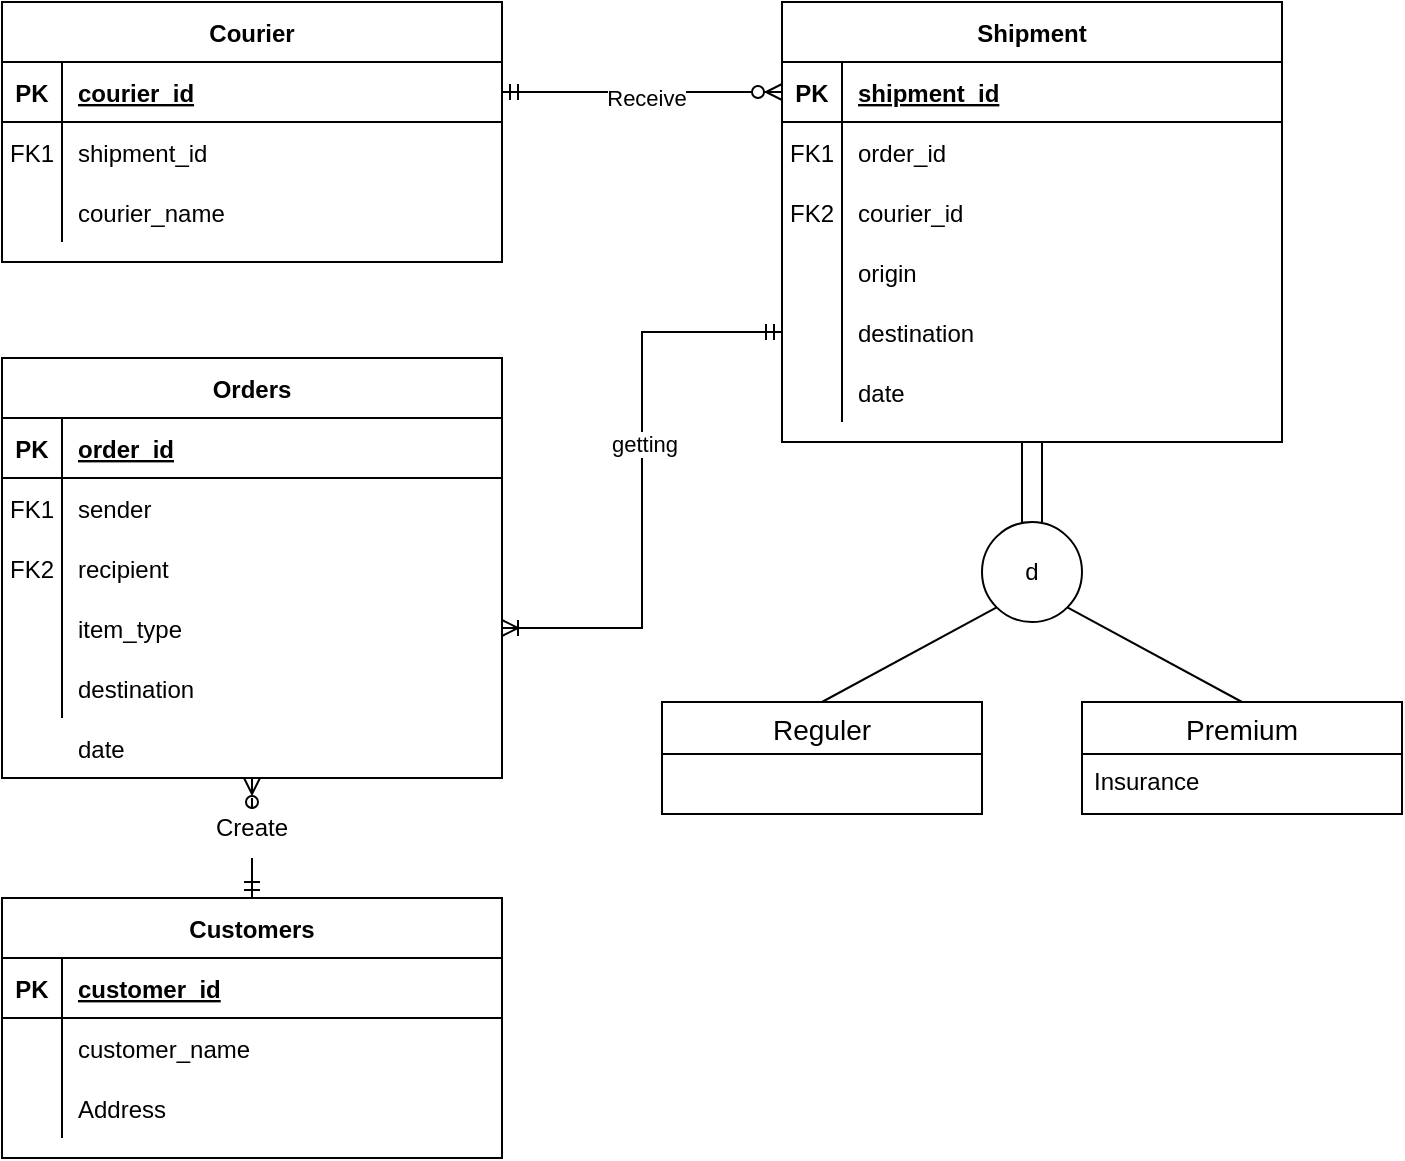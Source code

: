 <mxfile version="15.8.6" type="device" pages="2"><diagram id="R2lEEEUBdFMjLlhIrx00" name="ERD"><mxGraphModel dx="868" dy="482" grid="1" gridSize="10" guides="1" tooltips="1" connect="1" arrows="1" fold="1" page="1" pageScale="1" pageWidth="850" pageHeight="1100" math="0" shadow="0" extFonts="Permanent Marker^https://fonts.googleapis.com/css?family=Permanent+Marker"><root><mxCell id="0"/><mxCell id="1" parent="0"/><mxCell id="C-vyLk0tnHw3VtMMgP7b-2" value="Orders" style="shape=table;startSize=30;container=1;collapsible=1;childLayout=tableLayout;fixedRows=1;rowLines=0;fontStyle=1;align=center;resizeLast=1;" parent="1" vertex="1"><mxGeometry x="60" y="418" width="250" height="210" as="geometry"/></mxCell><mxCell id="C-vyLk0tnHw3VtMMgP7b-3" value="" style="shape=partialRectangle;collapsible=0;dropTarget=0;pointerEvents=0;fillColor=none;points=[[0,0.5],[1,0.5]];portConstraint=eastwest;top=0;left=0;right=0;bottom=1;" parent="C-vyLk0tnHw3VtMMgP7b-2" vertex="1"><mxGeometry y="30" width="250" height="30" as="geometry"/></mxCell><mxCell id="C-vyLk0tnHw3VtMMgP7b-4" value="PK" style="shape=partialRectangle;overflow=hidden;connectable=0;fillColor=none;top=0;left=0;bottom=0;right=0;fontStyle=1;" parent="C-vyLk0tnHw3VtMMgP7b-3" vertex="1"><mxGeometry width="30" height="30" as="geometry"><mxRectangle width="30" height="30" as="alternateBounds"/></mxGeometry></mxCell><mxCell id="C-vyLk0tnHw3VtMMgP7b-5" value="order_id" style="shape=partialRectangle;overflow=hidden;connectable=0;fillColor=none;top=0;left=0;bottom=0;right=0;align=left;spacingLeft=6;fontStyle=5;" parent="C-vyLk0tnHw3VtMMgP7b-3" vertex="1"><mxGeometry x="30" width="220" height="30" as="geometry"><mxRectangle width="220" height="30" as="alternateBounds"/></mxGeometry></mxCell><mxCell id="C-vyLk0tnHw3VtMMgP7b-6" value="" style="shape=partialRectangle;collapsible=0;dropTarget=0;pointerEvents=0;fillColor=none;points=[[0,0.5],[1,0.5]];portConstraint=eastwest;top=0;left=0;right=0;bottom=0;" parent="C-vyLk0tnHw3VtMMgP7b-2" vertex="1"><mxGeometry y="60" width="250" height="30" as="geometry"/></mxCell><mxCell id="C-vyLk0tnHw3VtMMgP7b-7" value="FK1" style="shape=partialRectangle;overflow=hidden;connectable=0;fillColor=none;top=0;left=0;bottom=0;right=0;" parent="C-vyLk0tnHw3VtMMgP7b-6" vertex="1"><mxGeometry width="30" height="30" as="geometry"><mxRectangle width="30" height="30" as="alternateBounds"/></mxGeometry></mxCell><mxCell id="C-vyLk0tnHw3VtMMgP7b-8" value="sender" style="shape=partialRectangle;overflow=hidden;connectable=0;fillColor=none;top=0;left=0;bottom=0;right=0;align=left;spacingLeft=6;" parent="C-vyLk0tnHw3VtMMgP7b-6" vertex="1"><mxGeometry x="30" width="220" height="30" as="geometry"><mxRectangle width="220" height="30" as="alternateBounds"/></mxGeometry></mxCell><mxCell id="8fF_srTrMdyULCD90t0r-6" value="" style="shape=partialRectangle;collapsible=0;dropTarget=0;pointerEvents=0;fillColor=none;top=0;left=0;bottom=0;right=0;points=[[0,0.5],[1,0.5]];portConstraint=eastwest;" parent="C-vyLk0tnHw3VtMMgP7b-2" vertex="1"><mxGeometry y="90" width="250" height="30" as="geometry"/></mxCell><mxCell id="8fF_srTrMdyULCD90t0r-7" value="FK2" style="shape=partialRectangle;connectable=0;fillColor=none;top=0;left=0;bottom=0;right=0;fontStyle=0;overflow=hidden;" parent="8fF_srTrMdyULCD90t0r-6" vertex="1"><mxGeometry width="30" height="30" as="geometry"><mxRectangle width="30" height="30" as="alternateBounds"/></mxGeometry></mxCell><mxCell id="8fF_srTrMdyULCD90t0r-8" value="recipient" style="shape=partialRectangle;connectable=0;fillColor=none;top=0;left=0;bottom=0;right=0;align=left;spacingLeft=6;fontStyle=0;overflow=hidden;" parent="8fF_srTrMdyULCD90t0r-6" vertex="1"><mxGeometry x="30" width="220" height="30" as="geometry"><mxRectangle width="220" height="30" as="alternateBounds"/></mxGeometry></mxCell><mxCell id="Jbs3caWbMeSFzhspMpIc-8" value="" style="shape=partialRectangle;collapsible=0;dropTarget=0;pointerEvents=0;fillColor=none;top=0;left=0;bottom=0;right=0;points=[[0,0.5],[1,0.5]];portConstraint=eastwest;" parent="C-vyLk0tnHw3VtMMgP7b-2" vertex="1"><mxGeometry y="120" width="250" height="30" as="geometry"/></mxCell><mxCell id="Jbs3caWbMeSFzhspMpIc-9" value="" style="shape=partialRectangle;connectable=0;fillColor=none;top=0;left=0;bottom=0;right=0;editable=1;overflow=hidden;" parent="Jbs3caWbMeSFzhspMpIc-8" vertex="1"><mxGeometry width="30" height="30" as="geometry"><mxRectangle width="30" height="30" as="alternateBounds"/></mxGeometry></mxCell><mxCell id="Jbs3caWbMeSFzhspMpIc-10" value="item_type" style="shape=partialRectangle;connectable=0;fillColor=none;top=0;left=0;bottom=0;right=0;align=left;spacingLeft=6;overflow=hidden;" parent="Jbs3caWbMeSFzhspMpIc-8" vertex="1"><mxGeometry x="30" width="220" height="30" as="geometry"><mxRectangle width="220" height="30" as="alternateBounds"/></mxGeometry></mxCell><mxCell id="Jbs3caWbMeSFzhspMpIc-11" value="" style="shape=partialRectangle;collapsible=0;dropTarget=0;pointerEvents=0;fillColor=none;top=0;left=0;bottom=0;right=0;points=[[0,0.5],[1,0.5]];portConstraint=eastwest;" parent="C-vyLk0tnHw3VtMMgP7b-2" vertex="1"><mxGeometry y="150" width="250" height="30" as="geometry"/></mxCell><mxCell id="Jbs3caWbMeSFzhspMpIc-12" value="" style="shape=partialRectangle;connectable=0;fillColor=none;top=0;left=0;bottom=0;right=0;editable=1;overflow=hidden;" parent="Jbs3caWbMeSFzhspMpIc-11" vertex="1"><mxGeometry width="30" height="30" as="geometry"><mxRectangle width="30" height="30" as="alternateBounds"/></mxGeometry></mxCell><mxCell id="Jbs3caWbMeSFzhspMpIc-13" value="destination" style="shape=partialRectangle;connectable=0;fillColor=none;top=0;left=0;bottom=0;right=0;align=left;spacingLeft=6;overflow=hidden;" parent="Jbs3caWbMeSFzhspMpIc-11" vertex="1"><mxGeometry x="30" width="220" height="30" as="geometry"><mxRectangle width="220" height="30" as="alternateBounds"/></mxGeometry></mxCell><mxCell id="C-vyLk0tnHw3VtMMgP7b-13" value="Courier" style="shape=table;startSize=30;container=1;collapsible=1;childLayout=tableLayout;fixedRows=1;rowLines=0;fontStyle=1;align=center;resizeLast=1;" parent="1" vertex="1"><mxGeometry x="60" y="240" width="250" height="130" as="geometry"/></mxCell><mxCell id="C-vyLk0tnHw3VtMMgP7b-14" value="" style="shape=partialRectangle;collapsible=0;dropTarget=0;pointerEvents=0;fillColor=none;points=[[0,0.5],[1,0.5]];portConstraint=eastwest;top=0;left=0;right=0;bottom=1;" parent="C-vyLk0tnHw3VtMMgP7b-13" vertex="1"><mxGeometry y="30" width="250" height="30" as="geometry"/></mxCell><mxCell id="C-vyLk0tnHw3VtMMgP7b-15" value="PK" style="shape=partialRectangle;overflow=hidden;connectable=0;fillColor=none;top=0;left=0;bottom=0;right=0;fontStyle=1;" parent="C-vyLk0tnHw3VtMMgP7b-14" vertex="1"><mxGeometry width="30" height="30" as="geometry"><mxRectangle width="30" height="30" as="alternateBounds"/></mxGeometry></mxCell><mxCell id="C-vyLk0tnHw3VtMMgP7b-16" value="courier_id" style="shape=partialRectangle;overflow=hidden;connectable=0;fillColor=none;top=0;left=0;bottom=0;right=0;align=left;spacingLeft=6;fontStyle=5;" parent="C-vyLk0tnHw3VtMMgP7b-14" vertex="1"><mxGeometry x="30" width="220" height="30" as="geometry"><mxRectangle width="220" height="30" as="alternateBounds"/></mxGeometry></mxCell><mxCell id="C-vyLk0tnHw3VtMMgP7b-17" value="" style="shape=partialRectangle;collapsible=0;dropTarget=0;pointerEvents=0;fillColor=none;points=[[0,0.5],[1,0.5]];portConstraint=eastwest;top=0;left=0;right=0;bottom=0;" parent="C-vyLk0tnHw3VtMMgP7b-13" vertex="1"><mxGeometry y="60" width="250" height="30" as="geometry"/></mxCell><mxCell id="C-vyLk0tnHw3VtMMgP7b-18" value="FK1" style="shape=partialRectangle;overflow=hidden;connectable=0;fillColor=none;top=0;left=0;bottom=0;right=0;" parent="C-vyLk0tnHw3VtMMgP7b-17" vertex="1"><mxGeometry width="30" height="30" as="geometry"><mxRectangle width="30" height="30" as="alternateBounds"/></mxGeometry></mxCell><mxCell id="C-vyLk0tnHw3VtMMgP7b-19" value="shipment_id" style="shape=partialRectangle;overflow=hidden;connectable=0;fillColor=none;top=0;left=0;bottom=0;right=0;align=left;spacingLeft=6;" parent="C-vyLk0tnHw3VtMMgP7b-17" vertex="1"><mxGeometry x="30" width="220" height="30" as="geometry"><mxRectangle width="220" height="30" as="alternateBounds"/></mxGeometry></mxCell><mxCell id="Jbs3caWbMeSFzhspMpIc-14" value="" style="shape=partialRectangle;collapsible=0;dropTarget=0;pointerEvents=0;fillColor=none;top=0;left=0;bottom=0;right=0;points=[[0,0.5],[1,0.5]];portConstraint=eastwest;" parent="C-vyLk0tnHw3VtMMgP7b-13" vertex="1"><mxGeometry y="90" width="250" height="30" as="geometry"/></mxCell><mxCell id="Jbs3caWbMeSFzhspMpIc-15" value="" style="shape=partialRectangle;connectable=0;fillColor=none;top=0;left=0;bottom=0;right=0;editable=1;overflow=hidden;" parent="Jbs3caWbMeSFzhspMpIc-14" vertex="1"><mxGeometry width="30" height="30" as="geometry"><mxRectangle width="30" height="30" as="alternateBounds"/></mxGeometry></mxCell><mxCell id="Jbs3caWbMeSFzhspMpIc-16" value="courier_name" style="shape=partialRectangle;connectable=0;fillColor=none;top=0;left=0;bottom=0;right=0;align=left;spacingLeft=6;overflow=hidden;" parent="Jbs3caWbMeSFzhspMpIc-14" vertex="1"><mxGeometry x="30" width="220" height="30" as="geometry"><mxRectangle width="220" height="30" as="alternateBounds"/></mxGeometry></mxCell><mxCell id="W_cTdYuEQHFKqtjMRpfC-1" style="edgeStyle=orthogonalEdgeStyle;rounded=0;orthogonalLoop=1;jettySize=auto;html=1;exitX=0.5;exitY=0;exitDx=0;exitDy=0;entryX=0.5;entryY=1;entryDx=0;entryDy=0;endArrow=ERzeroToMany;endFill=0;startArrow=none;startFill=0;" parent="1" source="8fF_srTrMdyULCD90t0r-1" target="C-vyLk0tnHw3VtMMgP7b-2" edge="1"><mxGeometry relative="1" as="geometry"/></mxCell><mxCell id="C-vyLk0tnHw3VtMMgP7b-23" value="Customers" style="shape=table;startSize=30;container=1;collapsible=1;childLayout=tableLayout;fixedRows=1;rowLines=0;fontStyle=1;align=center;resizeLast=1;" parent="1" vertex="1"><mxGeometry x="60" y="688" width="250" height="130" as="geometry"/></mxCell><mxCell id="C-vyLk0tnHw3VtMMgP7b-24" value="" style="shape=partialRectangle;collapsible=0;dropTarget=0;pointerEvents=0;fillColor=none;points=[[0,0.5],[1,0.5]];portConstraint=eastwest;top=0;left=0;right=0;bottom=1;" parent="C-vyLk0tnHw3VtMMgP7b-23" vertex="1"><mxGeometry y="30" width="250" height="30" as="geometry"/></mxCell><mxCell id="C-vyLk0tnHw3VtMMgP7b-25" value="PK" style="shape=partialRectangle;overflow=hidden;connectable=0;fillColor=none;top=0;left=0;bottom=0;right=0;fontStyle=1;" parent="C-vyLk0tnHw3VtMMgP7b-24" vertex="1"><mxGeometry width="30" height="30" as="geometry"><mxRectangle width="30" height="30" as="alternateBounds"/></mxGeometry></mxCell><mxCell id="C-vyLk0tnHw3VtMMgP7b-26" value="customer_id" style="shape=partialRectangle;overflow=hidden;connectable=0;fillColor=none;top=0;left=0;bottom=0;right=0;align=left;spacingLeft=6;fontStyle=5;" parent="C-vyLk0tnHw3VtMMgP7b-24" vertex="1"><mxGeometry x="30" width="220" height="30" as="geometry"><mxRectangle width="220" height="30" as="alternateBounds"/></mxGeometry></mxCell><mxCell id="C-vyLk0tnHw3VtMMgP7b-27" value="" style="shape=partialRectangle;collapsible=0;dropTarget=0;pointerEvents=0;fillColor=none;points=[[0,0.5],[1,0.5]];portConstraint=eastwest;top=0;left=0;right=0;bottom=0;" parent="C-vyLk0tnHw3VtMMgP7b-23" vertex="1"><mxGeometry y="60" width="250" height="30" as="geometry"/></mxCell><mxCell id="C-vyLk0tnHw3VtMMgP7b-28" value="" style="shape=partialRectangle;overflow=hidden;connectable=0;fillColor=none;top=0;left=0;bottom=0;right=0;" parent="C-vyLk0tnHw3VtMMgP7b-27" vertex="1"><mxGeometry width="30" height="30" as="geometry"><mxRectangle width="30" height="30" as="alternateBounds"/></mxGeometry></mxCell><mxCell id="C-vyLk0tnHw3VtMMgP7b-29" value="customer_name" style="shape=partialRectangle;overflow=hidden;connectable=0;fillColor=none;top=0;left=0;bottom=0;right=0;align=left;spacingLeft=6;" parent="C-vyLk0tnHw3VtMMgP7b-27" vertex="1"><mxGeometry x="30" width="220" height="30" as="geometry"><mxRectangle width="220" height="30" as="alternateBounds"/></mxGeometry></mxCell><mxCell id="Jbs3caWbMeSFzhspMpIc-2" value="" style="shape=partialRectangle;collapsible=0;dropTarget=0;pointerEvents=0;fillColor=none;top=0;left=0;bottom=0;right=0;points=[[0,0.5],[1,0.5]];portConstraint=eastwest;" parent="C-vyLk0tnHw3VtMMgP7b-23" vertex="1"><mxGeometry y="90" width="250" height="30" as="geometry"/></mxCell><mxCell id="Jbs3caWbMeSFzhspMpIc-3" value="" style="shape=partialRectangle;connectable=0;fillColor=none;top=0;left=0;bottom=0;right=0;editable=1;overflow=hidden;" parent="Jbs3caWbMeSFzhspMpIc-2" vertex="1"><mxGeometry width="30" height="30" as="geometry"><mxRectangle width="30" height="30" as="alternateBounds"/></mxGeometry></mxCell><mxCell id="Jbs3caWbMeSFzhspMpIc-4" value="Address" style="shape=partialRectangle;connectable=0;fillColor=none;top=0;left=0;bottom=0;right=0;align=left;spacingLeft=6;overflow=hidden;" parent="Jbs3caWbMeSFzhspMpIc-2" vertex="1"><mxGeometry x="30" width="220" height="30" as="geometry"><mxRectangle width="220" height="30" as="alternateBounds"/></mxGeometry></mxCell><mxCell id="BJiH0BenLRP0wlUnweio-15" value="Shipment" style="shape=table;startSize=30;container=1;collapsible=1;childLayout=tableLayout;fixedRows=1;rowLines=0;fontStyle=1;align=center;resizeLast=1;" parent="1" vertex="1"><mxGeometry x="450" y="240" width="250" height="220" as="geometry"/></mxCell><mxCell id="BJiH0BenLRP0wlUnweio-16" value="" style="shape=partialRectangle;collapsible=0;dropTarget=0;pointerEvents=0;fillColor=none;points=[[0,0.5],[1,0.5]];portConstraint=eastwest;top=0;left=0;right=0;bottom=1;" parent="BJiH0BenLRP0wlUnweio-15" vertex="1"><mxGeometry y="30" width="250" height="30" as="geometry"/></mxCell><mxCell id="BJiH0BenLRP0wlUnweio-17" value="PK" style="shape=partialRectangle;overflow=hidden;connectable=0;fillColor=none;top=0;left=0;bottom=0;right=0;fontStyle=1;" parent="BJiH0BenLRP0wlUnweio-16" vertex="1"><mxGeometry width="30" height="30" as="geometry"><mxRectangle width="30" height="30" as="alternateBounds"/></mxGeometry></mxCell><mxCell id="BJiH0BenLRP0wlUnweio-18" value="shipment_id" style="shape=partialRectangle;overflow=hidden;connectable=0;fillColor=none;top=0;left=0;bottom=0;right=0;align=left;spacingLeft=6;fontStyle=5;" parent="BJiH0BenLRP0wlUnweio-16" vertex="1"><mxGeometry x="30" width="220" height="30" as="geometry"><mxRectangle width="220" height="30" as="alternateBounds"/></mxGeometry></mxCell><mxCell id="BJiH0BenLRP0wlUnweio-19" value="" style="shape=partialRectangle;collapsible=0;dropTarget=0;pointerEvents=0;fillColor=none;points=[[0,0.5],[1,0.5]];portConstraint=eastwest;top=0;left=0;right=0;bottom=0;" parent="BJiH0BenLRP0wlUnweio-15" vertex="1"><mxGeometry y="60" width="250" height="30" as="geometry"/></mxCell><mxCell id="BJiH0BenLRP0wlUnweio-20" value="FK1" style="shape=partialRectangle;overflow=hidden;connectable=0;fillColor=none;top=0;left=0;bottom=0;right=0;" parent="BJiH0BenLRP0wlUnweio-19" vertex="1"><mxGeometry width="30" height="30" as="geometry"><mxRectangle width="30" height="30" as="alternateBounds"/></mxGeometry></mxCell><mxCell id="BJiH0BenLRP0wlUnweio-21" value="order_id" style="shape=partialRectangle;overflow=hidden;connectable=0;fillColor=none;top=0;left=0;bottom=0;right=0;align=left;spacingLeft=6;" parent="BJiH0BenLRP0wlUnweio-19" vertex="1"><mxGeometry x="30" width="220" height="30" as="geometry"><mxRectangle width="220" height="30" as="alternateBounds"/></mxGeometry></mxCell><mxCell id="Jbs3caWbMeSFzhspMpIc-17" value="" style="shape=partialRectangle;collapsible=0;dropTarget=0;pointerEvents=0;fillColor=none;top=0;left=0;bottom=0;right=0;points=[[0,0.5],[1,0.5]];portConstraint=eastwest;" parent="BJiH0BenLRP0wlUnweio-15" vertex="1"><mxGeometry y="90" width="250" height="30" as="geometry"/></mxCell><mxCell id="Jbs3caWbMeSFzhspMpIc-18" value="FK2" style="shape=partialRectangle;connectable=0;fillColor=none;top=0;left=0;bottom=0;right=0;editable=1;overflow=hidden;" parent="Jbs3caWbMeSFzhspMpIc-17" vertex="1"><mxGeometry width="30" height="30" as="geometry"><mxRectangle width="30" height="30" as="alternateBounds"/></mxGeometry></mxCell><mxCell id="Jbs3caWbMeSFzhspMpIc-19" value="courier_id" style="shape=partialRectangle;connectable=0;fillColor=none;top=0;left=0;bottom=0;right=0;align=left;spacingLeft=6;overflow=hidden;" parent="Jbs3caWbMeSFzhspMpIc-17" vertex="1"><mxGeometry x="30" width="220" height="30" as="geometry"><mxRectangle width="220" height="30" as="alternateBounds"/></mxGeometry></mxCell><mxCell id="Jbs3caWbMeSFzhspMpIc-20" value="" style="shape=partialRectangle;collapsible=0;dropTarget=0;pointerEvents=0;fillColor=none;top=0;left=0;bottom=0;right=0;points=[[0,0.5],[1,0.5]];portConstraint=eastwest;" parent="BJiH0BenLRP0wlUnweio-15" vertex="1"><mxGeometry y="120" width="250" height="30" as="geometry"/></mxCell><mxCell id="Jbs3caWbMeSFzhspMpIc-21" value="" style="shape=partialRectangle;connectable=0;fillColor=none;top=0;left=0;bottom=0;right=0;editable=1;overflow=hidden;" parent="Jbs3caWbMeSFzhspMpIc-20" vertex="1"><mxGeometry width="30" height="30" as="geometry"><mxRectangle width="30" height="30" as="alternateBounds"/></mxGeometry></mxCell><mxCell id="Jbs3caWbMeSFzhspMpIc-22" value="origin" style="shape=partialRectangle;connectable=0;fillColor=none;top=0;left=0;bottom=0;right=0;align=left;spacingLeft=6;overflow=hidden;" parent="Jbs3caWbMeSFzhspMpIc-20" vertex="1"><mxGeometry x="30" width="220" height="30" as="geometry"><mxRectangle width="220" height="30" as="alternateBounds"/></mxGeometry></mxCell><mxCell id="Jbs3caWbMeSFzhspMpIc-23" value="" style="shape=partialRectangle;collapsible=0;dropTarget=0;pointerEvents=0;fillColor=none;top=0;left=0;bottom=0;right=0;points=[[0,0.5],[1,0.5]];portConstraint=eastwest;" parent="BJiH0BenLRP0wlUnweio-15" vertex="1"><mxGeometry y="150" width="250" height="30" as="geometry"/></mxCell><mxCell id="Jbs3caWbMeSFzhspMpIc-24" value="" style="shape=partialRectangle;connectable=0;fillColor=none;top=0;left=0;bottom=0;right=0;editable=1;overflow=hidden;" parent="Jbs3caWbMeSFzhspMpIc-23" vertex="1"><mxGeometry width="30" height="30" as="geometry"><mxRectangle width="30" height="30" as="alternateBounds"/></mxGeometry></mxCell><mxCell id="Jbs3caWbMeSFzhspMpIc-25" value="destination" style="shape=partialRectangle;connectable=0;fillColor=none;top=0;left=0;bottom=0;right=0;align=left;spacingLeft=6;overflow=hidden;" parent="Jbs3caWbMeSFzhspMpIc-23" vertex="1"><mxGeometry x="30" width="220" height="30" as="geometry"><mxRectangle width="220" height="30" as="alternateBounds"/></mxGeometry></mxCell><mxCell id="Jbs3caWbMeSFzhspMpIc-26" value="" style="shape=partialRectangle;collapsible=0;dropTarget=0;pointerEvents=0;fillColor=none;top=0;left=0;bottom=0;right=0;points=[[0,0.5],[1,0.5]];portConstraint=eastwest;" parent="BJiH0BenLRP0wlUnweio-15" vertex="1"><mxGeometry y="180" width="250" height="30" as="geometry"/></mxCell><mxCell id="Jbs3caWbMeSFzhspMpIc-27" value="" style="shape=partialRectangle;connectable=0;fillColor=none;top=0;left=0;bottom=0;right=0;editable=1;overflow=hidden;" parent="Jbs3caWbMeSFzhspMpIc-26" vertex="1"><mxGeometry width="30" height="30" as="geometry"><mxRectangle width="30" height="30" as="alternateBounds"/></mxGeometry></mxCell><mxCell id="Jbs3caWbMeSFzhspMpIc-28" value="date" style="shape=partialRectangle;connectable=0;fillColor=none;top=0;left=0;bottom=0;right=0;align=left;spacingLeft=6;overflow=hidden;" parent="Jbs3caWbMeSFzhspMpIc-26" vertex="1"><mxGeometry x="30" width="220" height="30" as="geometry"><mxRectangle width="220" height="30" as="alternateBounds"/></mxGeometry></mxCell><mxCell id="Jbs3caWbMeSFzhspMpIc-29" value="d" style="ellipse;whiteSpace=wrap;html=1;aspect=fixed;" parent="1" vertex="1"><mxGeometry x="550" y="500" width="50" height="50" as="geometry"/></mxCell><mxCell id="Jbs3caWbMeSFzhspMpIc-44" value="Reguler" style="swimlane;fontStyle=0;childLayout=stackLayout;horizontal=1;startSize=26;horizontalStack=0;resizeParent=1;resizeParentMax=0;resizeLast=0;collapsible=1;marginBottom=0;align=center;fontSize=14;" parent="1" vertex="1"><mxGeometry x="390" y="590" width="160" height="56" as="geometry"/></mxCell><mxCell id="Jbs3caWbMeSFzhspMpIc-48" value="Premium" style="swimlane;fontStyle=0;childLayout=stackLayout;horizontal=1;startSize=26;horizontalStack=0;resizeParent=1;resizeParentMax=0;resizeLast=0;collapsible=1;marginBottom=0;align=center;fontSize=14;" parent="1" vertex="1"><mxGeometry x="600" y="590" width="160" height="56" as="geometry"/></mxCell><mxCell id="Jbs3caWbMeSFzhspMpIc-53" value="Insurance" style="text;strokeColor=none;fillColor=none;spacingLeft=4;spacingRight=4;overflow=hidden;rotatable=0;points=[[0,0.5],[1,0.5]];portConstraint=eastwest;fontSize=12;" parent="Jbs3caWbMeSFzhspMpIc-48" vertex="1"><mxGeometry y="26" width="160" height="30" as="geometry"/></mxCell><mxCell id="Jbs3caWbMeSFzhspMpIc-56" value="" style="endArrow=none;html=1;rounded=0;entryX=0.5;entryY=1;entryDx=0;entryDy=0;exitX=0.5;exitY=0;exitDx=0;exitDy=0;" parent="1" edge="1"><mxGeometry width="50" height="50" relative="1" as="geometry"><mxPoint x="570" y="500" as="sourcePoint"/><mxPoint x="570" y="460" as="targetPoint"/></mxGeometry></mxCell><mxCell id="Jbs3caWbMeSFzhspMpIc-57" value="" style="endArrow=none;html=1;rounded=0;" parent="1" edge="1"><mxGeometry width="50" height="50" relative="1" as="geometry"><mxPoint x="580" y="500" as="sourcePoint"/><mxPoint x="580" y="460" as="targetPoint"/></mxGeometry></mxCell><mxCell id="Jbs3caWbMeSFzhspMpIc-58" value="" style="endArrow=none;html=1;rounded=0;entryX=0.5;entryY=0;entryDx=0;entryDy=0;exitX=0;exitY=1;exitDx=0;exitDy=0;" parent="1" source="Jbs3caWbMeSFzhspMpIc-29" target="Jbs3caWbMeSFzhspMpIc-44" edge="1"><mxGeometry relative="1" as="geometry"><mxPoint x="470" y="420" as="sourcePoint"/><mxPoint x="630" y="420" as="targetPoint"/></mxGeometry></mxCell><mxCell id="Jbs3caWbMeSFzhspMpIc-60" value="" style="endArrow=none;html=1;rounded=0;entryX=0.5;entryY=0;entryDx=0;entryDy=0;exitX=1;exitY=1;exitDx=0;exitDy=0;" parent="1" source="Jbs3caWbMeSFzhspMpIc-29" target="Jbs3caWbMeSFzhspMpIc-48" edge="1"><mxGeometry relative="1" as="geometry"><mxPoint x="567.322" y="552.678" as="sourcePoint"/><mxPoint x="480" y="600" as="targetPoint"/></mxGeometry></mxCell><mxCell id="Jbs3caWbMeSFzhspMpIc-74" value="" style="edgeStyle=entityRelationEdgeStyle;fontSize=12;html=1;endArrow=ERzeroToMany;startArrow=ERmandOne;rounded=0;exitX=1;exitY=0.5;exitDx=0;exitDy=0;entryX=0;entryY=0.5;entryDx=0;entryDy=0;" parent="1" source="C-vyLk0tnHw3VtMMgP7b-14" target="BJiH0BenLRP0wlUnweio-16" edge="1"><mxGeometry width="100" height="100" relative="1" as="geometry"><mxPoint x="580" y="735" as="sourcePoint"/><mxPoint x="260" y="735" as="targetPoint"/></mxGeometry></mxCell><mxCell id="Jbs3caWbMeSFzhspMpIc-75" value="Receive" style="edgeLabel;html=1;align=center;verticalAlign=middle;resizable=0;points=[];" parent="Jbs3caWbMeSFzhspMpIc-74" vertex="1" connectable="0"><mxGeometry x="0.028" y="-3" relative="1" as="geometry"><mxPoint as="offset"/></mxGeometry></mxCell><mxCell id="8fF_srTrMdyULCD90t0r-1" value="Create" style="text;html=1;strokeColor=none;fillColor=none;align=center;verticalAlign=middle;whiteSpace=wrap;rounded=0;" parent="1" vertex="1"><mxGeometry x="155" y="638" width="60" height="30" as="geometry"/></mxCell><mxCell id="8fF_srTrMdyULCD90t0r-3" value="" style="edgeStyle=orthogonalEdgeStyle;rounded=0;orthogonalLoop=1;jettySize=auto;html=1;exitX=0.5;exitY=0;exitDx=0;exitDy=0;endArrow=none;endFill=0;startArrow=ERmandOne;startFill=0;" parent="1" source="C-vyLk0tnHw3VtMMgP7b-23" edge="1"><mxGeometry relative="1" as="geometry"><mxPoint x="185" y="668" as="sourcePoint"/><mxPoint x="185" y="668" as="targetPoint"/></mxGeometry></mxCell><mxCell id="WaqJMYJk6PhRG4DFvprX-6" value="" style="shape=partialRectangle;collapsible=0;dropTarget=0;pointerEvents=0;fillColor=none;top=0;left=0;bottom=0;right=0;points=[[0,0.5],[1,0.5]];portConstraint=eastwest;" parent="1" vertex="1"><mxGeometry x="60" y="598" width="250" height="30" as="geometry"/></mxCell><mxCell id="WaqJMYJk6PhRG4DFvprX-7" value="" style="shape=partialRectangle;connectable=0;fillColor=none;top=0;left=0;bottom=0;right=0;editable=1;overflow=hidden;" parent="WaqJMYJk6PhRG4DFvprX-6" vertex="1"><mxGeometry width="30" height="30" as="geometry"><mxRectangle width="30" height="30" as="alternateBounds"/></mxGeometry></mxCell><mxCell id="WaqJMYJk6PhRG4DFvprX-8" value="date" style="shape=partialRectangle;connectable=0;fillColor=none;top=0;left=0;bottom=0;right=0;align=left;spacingLeft=6;overflow=hidden;" parent="WaqJMYJk6PhRG4DFvprX-6" vertex="1"><mxGeometry x="30" width="220" height="30" as="geometry"><mxRectangle width="220" height="30" as="alternateBounds"/></mxGeometry></mxCell><mxCell id="xa97up2dMjtl6bKPEKdy-1" style="edgeStyle=orthogonalEdgeStyle;rounded=0;orthogonalLoop=1;jettySize=auto;html=1;exitX=1;exitY=0.5;exitDx=0;exitDy=0;entryX=0;entryY=0.5;entryDx=0;entryDy=0;endArrow=ERmandOne;endFill=0;startArrow=ERoneToMany;startFill=0;" edge="1" parent="1" source="Jbs3caWbMeSFzhspMpIc-8" target="Jbs3caWbMeSFzhspMpIc-23"><mxGeometry relative="1" as="geometry"/></mxCell><mxCell id="xa97up2dMjtl6bKPEKdy-2" value="getting" style="edgeLabel;html=1;align=center;verticalAlign=middle;resizable=0;points=[];" vertex="1" connectable="0" parent="xa97up2dMjtl6bKPEKdy-1"><mxGeometry x="0.125" y="-1" relative="1" as="geometry"><mxPoint as="offset"/></mxGeometry></mxCell></root></mxGraphModel></diagram><diagram id="QAV4Y3c2jkZnFOcJ2KG3" name="Normalisasi"><mxGraphModel dx="1718" dy="482" grid="1" gridSize="10" guides="1" tooltips="1" connect="1" arrows="1" fold="1" page="1" pageScale="1" pageWidth="850" pageHeight="1100" math="0" shadow="0"><root><mxCell id="0VqlFJgJVdMKdhbCD7Js-0"/><mxCell id="0VqlFJgJVdMKdhbCD7Js-1" parent="0VqlFJgJVdMKdhbCD7Js-0"/><mxCell id="haPr1nzrGt6NxctuUQ_x-0" value="&lt;u&gt;Customer_ID&lt;/u&gt;" style="rounded=0;whiteSpace=wrap;html=1;" parent="0VqlFJgJVdMKdhbCD7Js-1" vertex="1"><mxGeometry x="-110" y="80" width="120" height="60" as="geometry"/></mxCell><mxCell id="VgB7d7XEwwQd-RfTzys--0" value="Customer_name" style="rounded=0;whiteSpace=wrap;html=1;" parent="0VqlFJgJVdMKdhbCD7Js-1" vertex="1"><mxGeometry x="10" y="80" width="120" height="60" as="geometry"/></mxCell><mxCell id="G65WwjVAv2Q0pn3ujfTH-0" value="Customer_address" style="rounded=0;whiteSpace=wrap;html=1;" parent="0VqlFJgJVdMKdhbCD7Js-1" vertex="1"><mxGeometry x="130" y="80" width="120" height="60" as="geometry"/></mxCell><mxCell id="jdQ1kEBbx0KsePxWwqxX-0" value="Customers" style="text;html=1;align=center;verticalAlign=middle;resizable=0;points=[];autosize=1;strokeColor=none;fillColor=none;" parent="0VqlFJgJVdMKdhbCD7Js-1" vertex="1"><mxGeometry x="-110" y="60" width="70" height="20" as="geometry"/></mxCell><mxCell id="jdQ1kEBbx0KsePxWwqxX-3" value="Customer_PCode*" style="rounded=0;whiteSpace=wrap;html=1;" parent="0VqlFJgJVdMKdhbCD7Js-1" vertex="1"><mxGeometry x="250" y="80" width="120" height="60" as="geometry"/></mxCell><mxCell id="16rv-I9vSLWyY6cVU9as-0" value="Order" style="text;html=1;align=center;verticalAlign=middle;resizable=0;points=[];autosize=1;strokeColor=none;fillColor=none;" parent="0VqlFJgJVdMKdhbCD7Js-1" vertex="1"><mxGeometry x="-110" y="200" width="50" height="20" as="geometry"/></mxCell><mxCell id="16rv-I9vSLWyY6cVU9as-1" value="&lt;u&gt;Order_ID&lt;/u&gt;" style="rounded=0;whiteSpace=wrap;html=1;" parent="0VqlFJgJVdMKdhbCD7Js-1" vertex="1"><mxGeometry x="-110" y="220" width="120" height="60" as="geometry"/></mxCell><mxCell id="GWzsNHR2viGeDa0xQmjg-0" value="Destination_address" style="rounded=0;whiteSpace=wrap;html=1;" parent="0VqlFJgJVdMKdhbCD7Js-1" vertex="1"><mxGeometry x="490" y="220" width="120" height="60" as="geometry"/></mxCell><mxCell id="GWzsNHR2viGeDa0xQmjg-1" value="Item_type" style="rounded=0;whiteSpace=wrap;html=1;" parent="0VqlFJgJVdMKdhbCD7Js-1" vertex="1"><mxGeometry x="250" y="220" width="120" height="60" as="geometry"/></mxCell><mxCell id="dFnCmJ6xr0h8wzZStWRn-0" style="edgeStyle=orthogonalEdgeStyle;rounded=0;orthogonalLoop=1;jettySize=auto;html=1;exitX=0.5;exitY=0;exitDx=0;exitDy=0;entryX=0.5;entryY=1;entryDx=0;entryDy=0;" parent="0VqlFJgJVdMKdhbCD7Js-1" source="GWzsNHR2viGeDa0xQmjg-3" target="haPr1nzrGt6NxctuUQ_x-0" edge="1"><mxGeometry relative="1" as="geometry"/></mxCell><mxCell id="GWzsNHR2viGeDa0xQmjg-3" value="Sender" style="rounded=0;whiteSpace=wrap;html=1;" parent="0VqlFJgJVdMKdhbCD7Js-1" vertex="1"><mxGeometry x="10" y="220" width="120" height="60" as="geometry"/></mxCell><mxCell id="1aiEqDGF9Ogwrofgoc26-0" value="Destination_PCode*" style="rounded=0;whiteSpace=wrap;html=1;" parent="0VqlFJgJVdMKdhbCD7Js-1" vertex="1"><mxGeometry x="610" y="220" width="120" height="60" as="geometry"/></mxCell><mxCell id="1aiEqDGF9Ogwrofgoc26-1" value="Order_date" style="rounded=0;whiteSpace=wrap;html=1;" parent="0VqlFJgJVdMKdhbCD7Js-1" vertex="1"><mxGeometry x="370" y="220" width="120" height="60" as="geometry"/></mxCell><mxCell id="dFnCmJ6xr0h8wzZStWRn-1" style="edgeStyle=orthogonalEdgeStyle;rounded=0;orthogonalLoop=1;jettySize=auto;html=1;exitX=0.5;exitY=0;exitDx=0;exitDy=0;entryX=0.75;entryY=1;entryDx=0;entryDy=0;" parent="0VqlFJgJVdMKdhbCD7Js-1" source="di71JO_V6doNEucJa1Bi-0" target="haPr1nzrGt6NxctuUQ_x-0" edge="1"><mxGeometry relative="1" as="geometry"><Array as="points"><mxPoint x="190" y="170"/><mxPoint x="-20" y="170"/></Array></mxGeometry></mxCell><mxCell id="di71JO_V6doNEucJa1Bi-0" value="Recipient" style="rounded=0;whiteSpace=wrap;html=1;" parent="0VqlFJgJVdMKdhbCD7Js-1" vertex="1"><mxGeometry x="130" y="220" width="120" height="60" as="geometry"/></mxCell><mxCell id="WRb-UdlFH7Y22vb3RRyL-0" value="&lt;u&gt;Courier_ID&lt;/u&gt;" style="rounded=0;whiteSpace=wrap;html=1;" parent="0VqlFJgJVdMKdhbCD7Js-1" vertex="1"><mxGeometry x="-110" y="530" width="120" height="60" as="geometry"/></mxCell><mxCell id="WRb-UdlFH7Y22vb3RRyL-6" value="Courier" style="text;html=1;align=center;verticalAlign=middle;resizable=0;points=[];autosize=1;strokeColor=none;fillColor=none;" parent="0VqlFJgJVdMKdhbCD7Js-1" vertex="1"><mxGeometry x="-110" y="510" width="50" height="20" as="geometry"/></mxCell><mxCell id="kLShyhL8z6DsKOyXSeSi-7" value="&lt;u&gt;Shipment_ID&lt;/u&gt;" style="rounded=0;whiteSpace=wrap;html=1;" parent="0VqlFJgJVdMKdhbCD7Js-1" vertex="1"><mxGeometry x="-110" y="390" width="120" height="60" as="geometry"/></mxCell><mxCell id="kLShyhL8z6DsKOyXSeSi-8" value="Shipment" style="text;html=1;align=center;verticalAlign=middle;resizable=0;points=[];autosize=1;strokeColor=none;fillColor=none;" parent="0VqlFJgJVdMKdhbCD7Js-1" vertex="1"><mxGeometry x="-120" y="370" width="70" height="20" as="geometry"/></mxCell><mxCell id="twpI0M0Xb70JZMI1296C-1" style="edgeStyle=orthogonalEdgeStyle;rounded=0;orthogonalLoop=1;jettySize=auto;html=1;exitX=0.5;exitY=1;exitDx=0;exitDy=0;" parent="0VqlFJgJVdMKdhbCD7Js-1" source="kLShyhL8z6DsKOyXSeSi-9" target="WRb-UdlFH7Y22vb3RRyL-0" edge="1"><mxGeometry relative="1" as="geometry"/></mxCell><mxCell id="kLShyhL8z6DsKOyXSeSi-9" value="Courier_ID" style="rounded=0;whiteSpace=wrap;html=1;" parent="0VqlFJgJVdMKdhbCD7Js-1" vertex="1"><mxGeometry x="10" y="390" width="120" height="60" as="geometry"/></mxCell><mxCell id="kLShyhL8z6DsKOyXSeSi-10" value="Customer_address" style="rounded=0;whiteSpace=wrap;html=1;" parent="0VqlFJgJVdMKdhbCD7Js-1" vertex="1"><mxGeometry x="250" y="390" width="120" height="60" as="geometry"/></mxCell><mxCell id="kLShyhL8z6DsKOyXSeSi-11" value="Shipment_date" style="rounded=0;whiteSpace=wrap;html=1;" parent="0VqlFJgJVdMKdhbCD7Js-1" vertex="1"><mxGeometry x="730" y="390" width="120" height="60" as="geometry"/></mxCell><mxCell id="kLShyhL8z6DsKOyXSeSi-12" value="Destination_address" style="rounded=0;whiteSpace=wrap;html=1;" parent="0VqlFJgJVdMKdhbCD7Js-1" vertex="1"><mxGeometry x="490" y="390" width="120" height="60" as="geometry"/></mxCell><mxCell id="6X7EIhF6SxLdhq8t7pXG-0" value="&lt;u&gt;RegularS_ID&lt;/u&gt;" style="rounded=0;whiteSpace=wrap;html=1;" parent="0VqlFJgJVdMKdhbCD7Js-1" vertex="1"><mxGeometry x="-110" y="670" width="120" height="60" as="geometry"/></mxCell><mxCell id="6X7EIhF6SxLdhq8t7pXG-2" value="Regular" style="text;html=1;align=center;verticalAlign=middle;resizable=0;points=[];autosize=1;strokeColor=none;fillColor=none;" parent="0VqlFJgJVdMKdhbCD7Js-1" vertex="1"><mxGeometry x="-115" y="650" width="60" height="20" as="geometry"/></mxCell><mxCell id="6X7EIhF6SxLdhq8t7pXG-3" value="&lt;u&gt;InsuranceS_ID&lt;/u&gt;" style="rounded=0;whiteSpace=wrap;html=1;" parent="0VqlFJgJVdMKdhbCD7Js-1" vertex="1"><mxGeometry x="-110" y="800" width="120" height="60" as="geometry"/></mxCell><mxCell id="6X7EIhF6SxLdhq8t7pXG-4" value="Insurance" style="rounded=0;whiteSpace=wrap;html=1;" parent="0VqlFJgJVdMKdhbCD7Js-1" vertex="1"><mxGeometry x="10" y="800" width="120" height="60" as="geometry"/></mxCell><mxCell id="6X7EIhF6SxLdhq8t7pXG-5" value="Premium" style="text;html=1;align=center;verticalAlign=middle;resizable=0;points=[];autosize=1;strokeColor=none;fillColor=none;" parent="0VqlFJgJVdMKdhbCD7Js-1" vertex="1"><mxGeometry x="-110" y="780" width="60" height="20" as="geometry"/></mxCell><mxCell id="HKsAdYi5HAkyPLM_3zvT-0" value="" style="endArrow=classic;html=1;rounded=0;exitX=0;exitY=0.5;exitDx=0;exitDy=0;entryX=0;entryY=0.5;entryDx=0;entryDy=0;" parent="0VqlFJgJVdMKdhbCD7Js-1" source="6X7EIhF6SxLdhq8t7pXG-3" target="kLShyhL8z6DsKOyXSeSi-7" edge="1"><mxGeometry width="50" height="50" relative="1" as="geometry"><mxPoint x="60" y="650" as="sourcePoint"/><mxPoint x="110" y="600" as="targetPoint"/><Array as="points"><mxPoint x="-140" y="830"/><mxPoint x="-140" y="420"/></Array></mxGeometry></mxCell><mxCell id="HKsAdYi5HAkyPLM_3zvT-1" value="" style="endArrow=classic;html=1;rounded=0;exitX=0;exitY=0.5;exitDx=0;exitDy=0;entryX=0;entryY=0.75;entryDx=0;entryDy=0;" parent="0VqlFJgJVdMKdhbCD7Js-1" source="6X7EIhF6SxLdhq8t7pXG-0" target="kLShyhL8z6DsKOyXSeSi-7" edge="1"><mxGeometry width="50" height="50" relative="1" as="geometry"><mxPoint x="-60" y="660" as="sourcePoint"/><mxPoint x="-10" y="610" as="targetPoint"/><Array as="points"><mxPoint x="-130" y="700"/><mxPoint x="-130" y="435"/></Array></mxGeometry></mxCell><mxCell id="LzPhW35TsSh8idkLE19j-0" value="Courier_name" style="rounded=0;whiteSpace=wrap;html=1;" parent="0VqlFJgJVdMKdhbCD7Js-1" vertex="1"><mxGeometry x="10" y="530" width="120" height="60" as="geometry"/></mxCell><mxCell id="pQkZoZG3GQrREpYSMzOK-0" value="" style="endArrow=none;dashed=1;html=1;rounded=0;" parent="0VqlFJgJVdMKdhbCD7Js-1" edge="1"><mxGeometry width="50" height="50" relative="1" as="geometry"><mxPoint x="35" y="430" as="sourcePoint"/><mxPoint x="105" y="430" as="targetPoint"/></mxGeometry></mxCell><mxCell id="X1M5OMlayFMN-wYpJu8J-0" style="edgeStyle=orthogonalEdgeStyle;rounded=0;orthogonalLoop=1;jettySize=auto;html=1;exitX=0.5;exitY=0;exitDx=0;exitDy=0;entryX=0.5;entryY=1;entryDx=0;entryDy=0;" edge="1" parent="0VqlFJgJVdMKdhbCD7Js-1" source="ZtXiXm7e1KuNS5l7V0h5-0" target="16rv-I9vSLWyY6cVU9as-1"><mxGeometry relative="1" as="geometry"/></mxCell><mxCell id="ZtXiXm7e1KuNS5l7V0h5-0" value="Order_ID" style="rounded=0;whiteSpace=wrap;html=1;" parent="0VqlFJgJVdMKdhbCD7Js-1" vertex="1"><mxGeometry x="130" y="390" width="120" height="60" as="geometry"/></mxCell><mxCell id="ZtXiXm7e1KuNS5l7V0h5-1" value="" style="endArrow=none;dashed=1;html=1;rounded=0;" parent="0VqlFJgJVdMKdhbCD7Js-1" edge="1"><mxGeometry width="50" height="50" relative="1" as="geometry"><mxPoint x="150" y="430" as="sourcePoint"/><mxPoint x="230" y="430" as="targetPoint"/></mxGeometry></mxCell><mxCell id="Ykmc6Jhd2meP4D-7Q33R-0" value="Customer_PCode*" style="rounded=0;whiteSpace=wrap;html=1;" vertex="1" parent="0VqlFJgJVdMKdhbCD7Js-1"><mxGeometry x="370" y="390" width="120" height="60" as="geometry"/></mxCell><mxCell id="Ykmc6Jhd2meP4D-7Q33R-1" value="Destination_PCode*" style="rounded=0;whiteSpace=wrap;html=1;" vertex="1" parent="0VqlFJgJVdMKdhbCD7Js-1"><mxGeometry x="610" y="390" width="120" height="60" as="geometry"/></mxCell></root></mxGraphModel></diagram></mxfile>